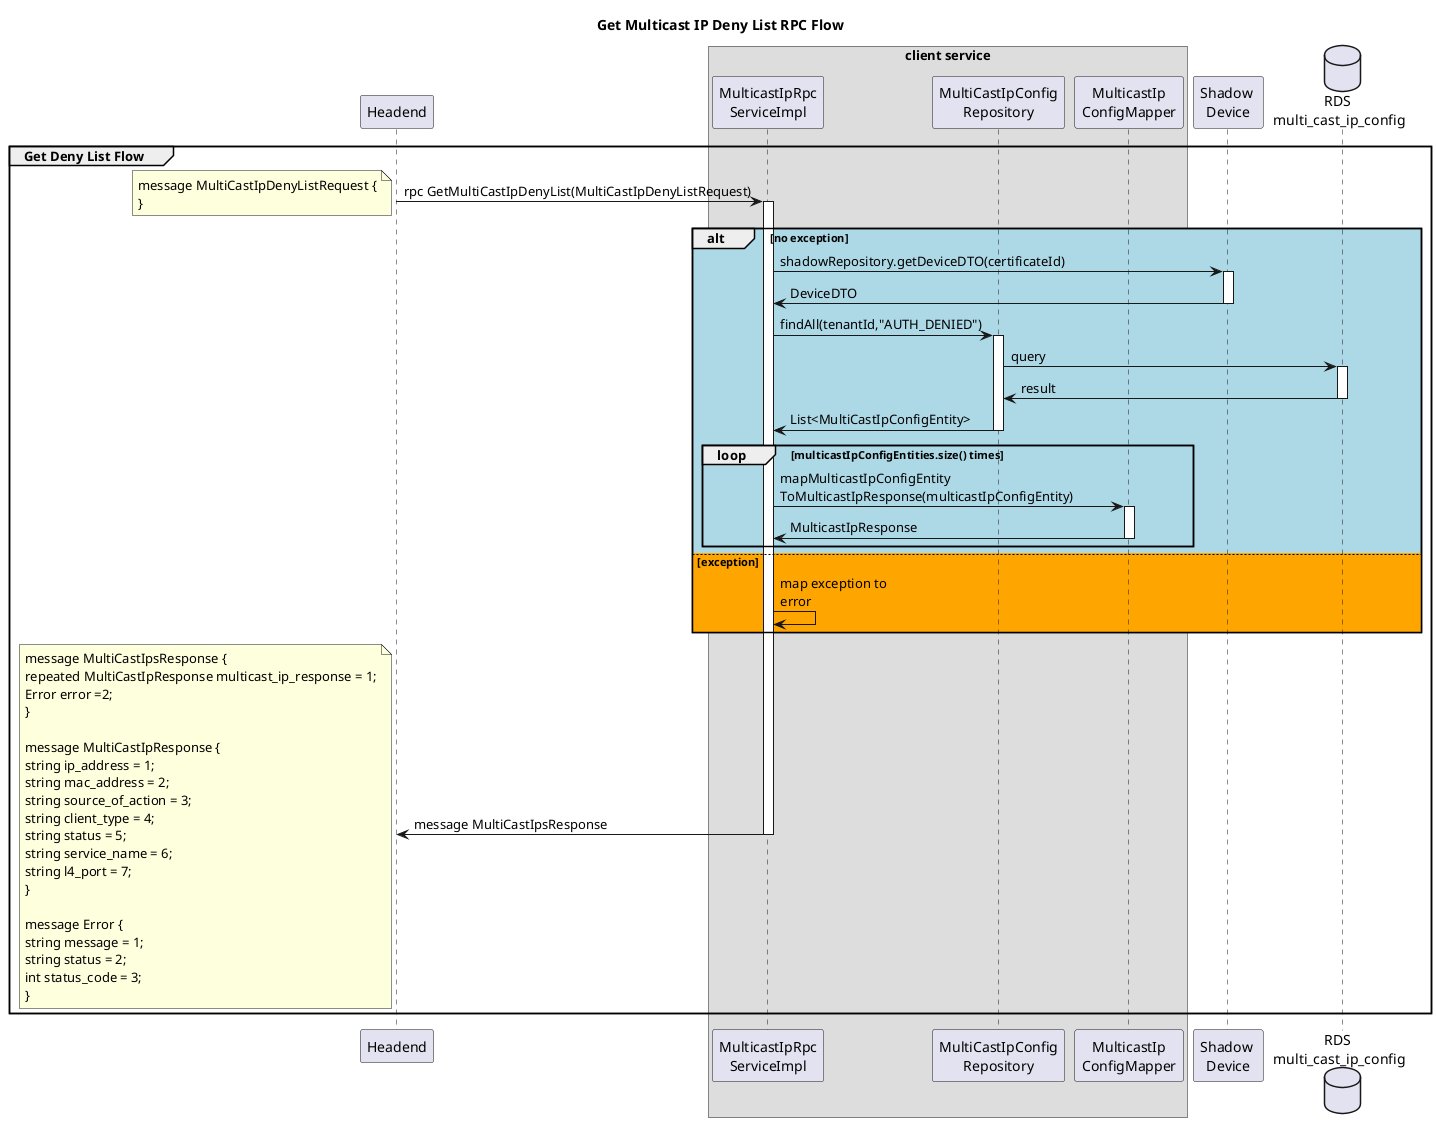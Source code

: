 @startuml

title Get Multicast IP Deny List RPC Flow

participant "Headend" as headend
box "client service"
participant "MulticastIpRpc\nServiceImpl" as mrsi
participant "MultiCastIpConfig\nRepository" as mcr
participant "MulticastIp\nConfigMapper" as mcm
end box
participant "Shadow \nDevice" as sd
database "RDS \nmulti_cast_ip_config" as table

group Get Deny List Flow
	headend -> mrsi ++: rpc GetMultiCastIpDenyList(MultiCastIpDenyListRequest)
	note left: message MultiCastIpDenyListRequest {\n}
	alt #LightBlue no exception
	    mrsi -> sd ++: shadowRepository.getDeviceDTO(certificateId)
	    sd -> mrsi --: DeviceDTO
	    mrsi -> mcr ++: findAll(tenantId,"AUTH_DENIED")
	      mcr -> table ++: query
	      table -> mcr --: result
	    mcr -> mrsi --: List<MultiCastIpConfigEntity>
	    loop multicastIpConfigEntities.size() times
	    mrsi -> mcm ++: mapMulticastIpConfigEntity\nToMulticastIpResponse(multicastIpConfigEntity)
	    mcm -> mrsi --: MulticastIpResponse
	    end
	else #Orange exception
	    mrsi -> mrsi : map exception to \nerror
	end
	mrsi -> headend --: message MultiCastIpsResponse
	note left: message MultiCastIpsResponse {\nrepeated MultiCastIpResponse multicast_ip_response = 1;\nError error =2;\n}\n\nmessage MultiCastIpResponse {\nstring ip_address = 1;\nstring mac_address = 2;\nstring source_of_action = 3;\nstring client_type = 4;\nstring status = 5;\nstring service_name = 6;\nstring l4_port = 7;\n}\n\nmessage Error {\nstring message = 1;\nstring status = 2;\nint status_code = 3;\n}
end

@enduml
